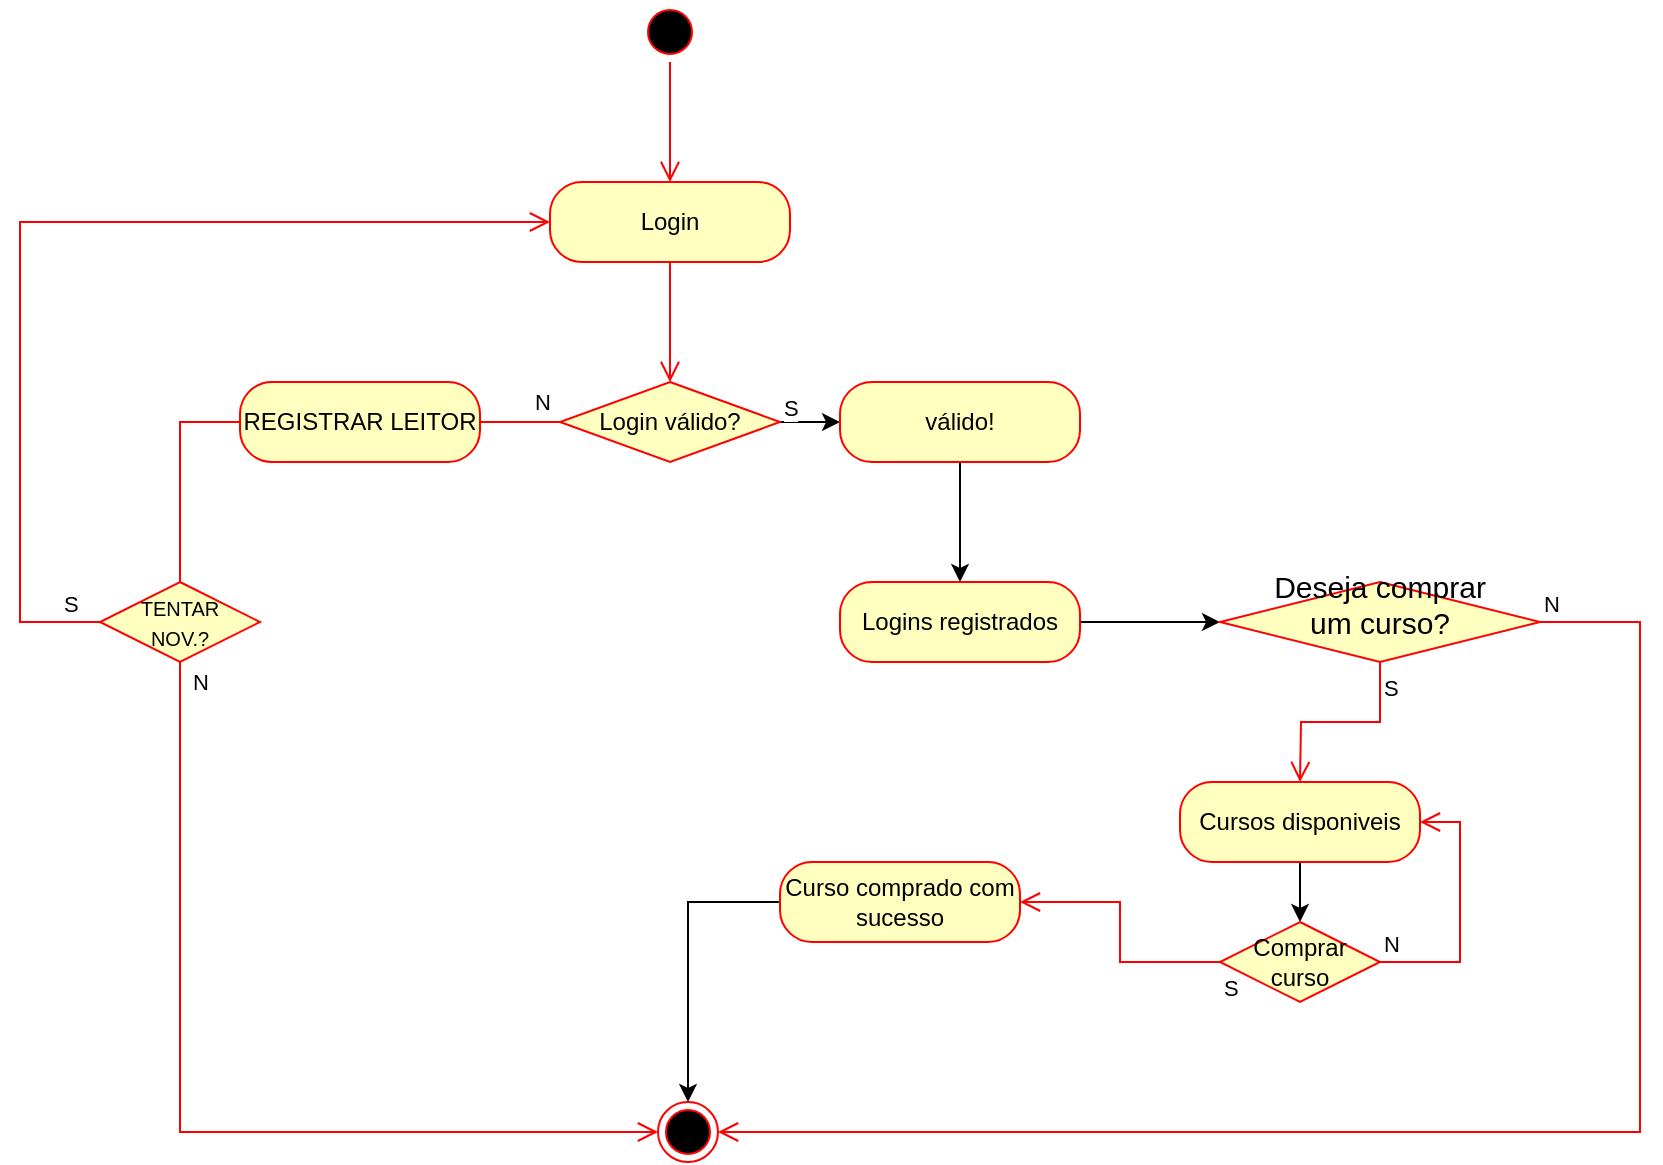 <mxfile version="21.8.1" type="github">
  <diagram name="Página-1" id="WlOjMpnr5hbR3XQn9iEC">
    <mxGraphModel dx="880" dy="470" grid="1" gridSize="10" guides="1" tooltips="1" connect="1" arrows="1" fold="1" page="1" pageScale="1" pageWidth="827" pageHeight="1169" math="0" shadow="0">
      <root>
        <mxCell id="0" />
        <mxCell id="1" parent="0" />
        <mxCell id="8Cllrwhx5FzIR-J2cx30-1" value="" style="ellipse;html=1;shape=startState;fillColor=#000000;strokeColor=#ff0000;" parent="1" vertex="1">
          <mxGeometry x="390" y="20" width="30" height="30" as="geometry" />
        </mxCell>
        <mxCell id="8Cllrwhx5FzIR-J2cx30-2" value="" style="edgeStyle=orthogonalEdgeStyle;html=1;verticalAlign=bottom;endArrow=open;endSize=8;strokeColor=#ff0000;rounded=0;" parent="1" source="8Cllrwhx5FzIR-J2cx30-1" edge="1">
          <mxGeometry relative="1" as="geometry">
            <mxPoint x="405" y="110" as="targetPoint" />
          </mxGeometry>
        </mxCell>
        <mxCell id="8Cllrwhx5FzIR-J2cx30-3" value="Login" style="rounded=1;whiteSpace=wrap;html=1;arcSize=40;fontColor=#000000;fillColor=#ffffc0;strokeColor=#ff0000;" parent="1" vertex="1">
          <mxGeometry x="345" y="110" width="120" height="40" as="geometry" />
        </mxCell>
        <mxCell id="8Cllrwhx5FzIR-J2cx30-4" value="" style="edgeStyle=orthogonalEdgeStyle;html=1;verticalAlign=bottom;endArrow=open;endSize=8;strokeColor=#ff0000;rounded=0;" parent="1" source="8Cllrwhx5FzIR-J2cx30-3" edge="1">
          <mxGeometry relative="1" as="geometry">
            <mxPoint x="405" y="210" as="targetPoint" />
          </mxGeometry>
        </mxCell>
        <mxCell id="8Cllrwhx5FzIR-J2cx30-5" value="" style="edgeStyle=orthogonalEdgeStyle;rounded=0;orthogonalLoop=1;jettySize=auto;html=1;" parent="1" source="8Cllrwhx5FzIR-J2cx30-6" target="8Cllrwhx5FzIR-J2cx30-12" edge="1">
          <mxGeometry relative="1" as="geometry" />
        </mxCell>
        <mxCell id="8Cllrwhx5FzIR-J2cx30-6" value="Login válido?" style="rhombus;whiteSpace=wrap;html=1;fontColor=#000000;fillColor=#ffffc0;strokeColor=#ff0000;" parent="1" vertex="1">
          <mxGeometry x="350" y="210" width="110" height="40" as="geometry" />
        </mxCell>
        <mxCell id="8Cllrwhx5FzIR-J2cx30-7" value="S" style="edgeStyle=orthogonalEdgeStyle;html=1;align=left;verticalAlign=top;endArrow=open;endSize=8;strokeColor=#ff0000;rounded=0;exitX=0;exitY=0.5;exitDx=0;exitDy=0;entryX=0;entryY=0.5;entryDx=0;entryDy=0;" parent="1" source="8Cllrwhx5FzIR-J2cx30-6" target="8Cllrwhx5FzIR-J2cx30-10" edge="1">
          <mxGeometry x="-1" y="-112" relative="1" as="geometry">
            <mxPoint x="370" y="880" as="targetPoint" />
            <Array as="points">
              <mxPoint x="160" y="230" />
              <mxPoint x="160" y="585" />
            </Array>
            <mxPoint x="110" y="92" as="offset" />
          </mxGeometry>
        </mxCell>
        <mxCell id="8Cllrwhx5FzIR-J2cx30-8" value="N" style="edgeLabel;html=1;align=center;verticalAlign=middle;resizable=0;points=[];" parent="8Cllrwhx5FzIR-J2cx30-7" vertex="1" connectable="0">
          <mxGeometry x="-0.163" y="2" relative="1" as="geometry">
            <mxPoint x="8" y="-8" as="offset" />
          </mxGeometry>
        </mxCell>
        <mxCell id="8Cllrwhx5FzIR-J2cx30-9" value="N" style="edgeLabel;html=1;align=center;verticalAlign=middle;resizable=0;points=[];" parent="8Cllrwhx5FzIR-J2cx30-7" vertex="1" connectable="0">
          <mxGeometry x="-0.963" y="-1" relative="1" as="geometry">
            <mxPoint x="5" y="-9" as="offset" />
          </mxGeometry>
        </mxCell>
        <mxCell id="8Cllrwhx5FzIR-J2cx30-10" value="" style="ellipse;html=1;shape=endState;fillColor=#000000;strokeColor=#ff0000;" parent="1" vertex="1">
          <mxGeometry x="399" y="570" width="30" height="30" as="geometry" />
        </mxCell>
        <mxCell id="8Cllrwhx5FzIR-J2cx30-11" style="edgeStyle=orthogonalEdgeStyle;rounded=0;orthogonalLoop=1;jettySize=auto;html=1;entryX=0.5;entryY=0;entryDx=0;entryDy=0;" parent="1" source="8Cllrwhx5FzIR-J2cx30-12" target="8Cllrwhx5FzIR-J2cx30-14" edge="1">
          <mxGeometry relative="1" as="geometry">
            <mxPoint x="640" y="230.059" as="targetPoint" />
          </mxGeometry>
        </mxCell>
        <mxCell id="8Cllrwhx5FzIR-J2cx30-12" value="válido!" style="rounded=1;whiteSpace=wrap;html=1;arcSize=40;fontColor=#000000;fillColor=#ffffc0;strokeColor=#ff0000;" parent="1" vertex="1">
          <mxGeometry x="490" y="210" width="120" height="40" as="geometry" />
        </mxCell>
        <mxCell id="8Cllrwhx5FzIR-J2cx30-13" style="edgeStyle=orthogonalEdgeStyle;rounded=0;orthogonalLoop=1;jettySize=auto;html=1;entryX=0;entryY=0.5;entryDx=0;entryDy=0;" parent="1" source="8Cllrwhx5FzIR-J2cx30-14" target="8Cllrwhx5FzIR-J2cx30-15" edge="1">
          <mxGeometry relative="1" as="geometry" />
        </mxCell>
        <mxCell id="8Cllrwhx5FzIR-J2cx30-14" value="Logins registrados" style="rounded=1;whiteSpace=wrap;html=1;arcSize=40;fontColor=#000000;fillColor=#ffffc0;strokeColor=#ff0000;" parent="1" vertex="1">
          <mxGeometry x="490" y="310" width="120" height="40" as="geometry" />
        </mxCell>
        <mxCell id="8Cllrwhx5FzIR-J2cx30-15" value="&lt;font style=&quot;font-size: 15px;&quot;&gt;Deseja comprar&lt;br&gt;um curso?&lt;br&gt;&lt;br&gt;&lt;/font&gt;" style="rhombus;whiteSpace=wrap;html=1;fontColor=#000000;fillColor=#ffffc0;strokeColor=#ff0000;" parent="1" vertex="1">
          <mxGeometry x="680" y="310" width="160" height="40" as="geometry" />
        </mxCell>
        <mxCell id="8Cllrwhx5FzIR-J2cx30-16" value="N" style="edgeStyle=orthogonalEdgeStyle;html=1;align=left;verticalAlign=bottom;endArrow=open;endSize=8;strokeColor=#ff0000;rounded=0;entryX=1;entryY=0.5;entryDx=0;entryDy=0;exitX=1;exitY=0.5;exitDx=0;exitDy=0;" parent="1" source="8Cllrwhx5FzIR-J2cx30-15" target="8Cllrwhx5FzIR-J2cx30-10" edge="1">
          <mxGeometry x="-1" relative="1" as="geometry">
            <mxPoint x="870" y="330" as="targetPoint" />
            <Array as="points">
              <mxPoint x="890" y="330" />
              <mxPoint x="890" y="585" />
            </Array>
          </mxGeometry>
        </mxCell>
        <mxCell id="8Cllrwhx5FzIR-J2cx30-17" value="S" style="edgeStyle=orthogonalEdgeStyle;html=1;align=left;verticalAlign=top;endArrow=open;endSize=8;strokeColor=#ff0000;rounded=0;" parent="1" source="8Cllrwhx5FzIR-J2cx30-15" edge="1">
          <mxGeometry x="-1" relative="1" as="geometry">
            <mxPoint x="720" y="410" as="targetPoint" />
          </mxGeometry>
        </mxCell>
        <mxCell id="8Cllrwhx5FzIR-J2cx30-18" style="edgeStyle=orthogonalEdgeStyle;rounded=0;orthogonalLoop=1;jettySize=auto;html=1;entryX=0.5;entryY=0;entryDx=0;entryDy=0;exitX=0.5;exitY=1;exitDx=0;exitDy=0;" parent="1" source="8Cllrwhx5FzIR-J2cx30-19" target="8Cllrwhx5FzIR-J2cx30-25" edge="1">
          <mxGeometry relative="1" as="geometry" />
        </mxCell>
        <mxCell id="8Cllrwhx5FzIR-J2cx30-19" value="Cursos disponiveis" style="rounded=1;whiteSpace=wrap;html=1;arcSize=40;fontColor=#000000;fillColor=#ffffc0;strokeColor=#ff0000;" parent="1" vertex="1">
          <mxGeometry x="660" y="410" width="120" height="40" as="geometry" />
        </mxCell>
        <mxCell id="8Cllrwhx5FzIR-J2cx30-20" style="edgeStyle=orthogonalEdgeStyle;rounded=0;orthogonalLoop=1;jettySize=auto;html=1;entryX=0.5;entryY=0;entryDx=0;entryDy=0;" parent="1" source="8Cllrwhx5FzIR-J2cx30-21" target="8Cllrwhx5FzIR-J2cx30-10" edge="1">
          <mxGeometry relative="1" as="geometry" />
        </mxCell>
        <mxCell id="8Cllrwhx5FzIR-J2cx30-21" value="Curso comprado com sucesso" style="rounded=1;whiteSpace=wrap;html=1;arcSize=40;fontColor=#000000;fillColor=#ffffc0;strokeColor=#ff0000;" parent="1" vertex="1">
          <mxGeometry x="460" y="450" width="120" height="40" as="geometry" />
        </mxCell>
        <mxCell id="8Cllrwhx5FzIR-J2cx30-22" value="REGISTRAR LEITOR" style="rounded=1;whiteSpace=wrap;html=1;arcSize=40;fontColor=#000000;fillColor=#ffffc0;strokeColor=#ff0000;" parent="1" vertex="1">
          <mxGeometry x="190" y="210" width="120" height="40" as="geometry" />
        </mxCell>
        <mxCell id="8Cllrwhx5FzIR-J2cx30-23" value="&lt;font size=&quot;1&quot;&gt;TENTAR&lt;br&gt;NOV.?&lt;br&gt;&lt;/font&gt;" style="rhombus;whiteSpace=wrap;html=1;fontColor=#000000;fillColor=#ffffc0;strokeColor=#ff0000;" parent="1" vertex="1">
          <mxGeometry x="120" y="310" width="80" height="40" as="geometry" />
        </mxCell>
        <mxCell id="8Cllrwhx5FzIR-J2cx30-24" value="S" style="edgeStyle=orthogonalEdgeStyle;html=1;align=left;verticalAlign=bottom;endArrow=open;endSize=8;strokeColor=#ff0000;rounded=0;exitX=0;exitY=0.5;exitDx=0;exitDy=0;entryX=0;entryY=0.5;entryDx=0;entryDy=0;" parent="1" source="8Cllrwhx5FzIR-J2cx30-23" target="8Cllrwhx5FzIR-J2cx30-3" edge="1">
          <mxGeometry x="-0.921" relative="1" as="geometry">
            <mxPoint x="300" y="330" as="targetPoint" />
            <Array as="points">
              <mxPoint x="80" y="330" />
              <mxPoint x="80" y="130" />
            </Array>
            <mxPoint as="offset" />
          </mxGeometry>
        </mxCell>
        <mxCell id="8Cllrwhx5FzIR-J2cx30-25" value="Comprar curso" style="rhombus;whiteSpace=wrap;html=1;fontColor=#000000;fillColor=#ffffc0;strokeColor=#ff0000;" parent="1" vertex="1">
          <mxGeometry x="680" y="480" width="80" height="40" as="geometry" />
        </mxCell>
        <mxCell id="8Cllrwhx5FzIR-J2cx30-26" value="N" style="edgeStyle=orthogonalEdgeStyle;html=1;align=left;verticalAlign=bottom;endArrow=open;endSize=8;strokeColor=#ff0000;rounded=0;entryX=1;entryY=0.5;entryDx=0;entryDy=0;exitX=1;exitY=0.5;exitDx=0;exitDy=0;" parent="1" source="8Cllrwhx5FzIR-J2cx30-25" target="8Cllrwhx5FzIR-J2cx30-19" edge="1">
          <mxGeometry x="-1" relative="1" as="geometry">
            <mxPoint x="810" y="490" as="targetPoint" />
            <Array as="points">
              <mxPoint x="800" y="500" />
              <mxPoint x="800" y="430" />
            </Array>
          </mxGeometry>
        </mxCell>
        <mxCell id="8Cllrwhx5FzIR-J2cx30-27" value="S" style="edgeStyle=orthogonalEdgeStyle;html=1;align=left;verticalAlign=top;endArrow=open;endSize=8;strokeColor=#ff0000;rounded=0;entryX=1;entryY=0.5;entryDx=0;entryDy=0;" parent="1" source="8Cllrwhx5FzIR-J2cx30-25" target="8Cllrwhx5FzIR-J2cx30-21" edge="1">
          <mxGeometry x="-1" relative="1" as="geometry">
            <mxPoint x="670" y="570" as="targetPoint" />
          </mxGeometry>
        </mxCell>
      </root>
    </mxGraphModel>
  </diagram>
</mxfile>

